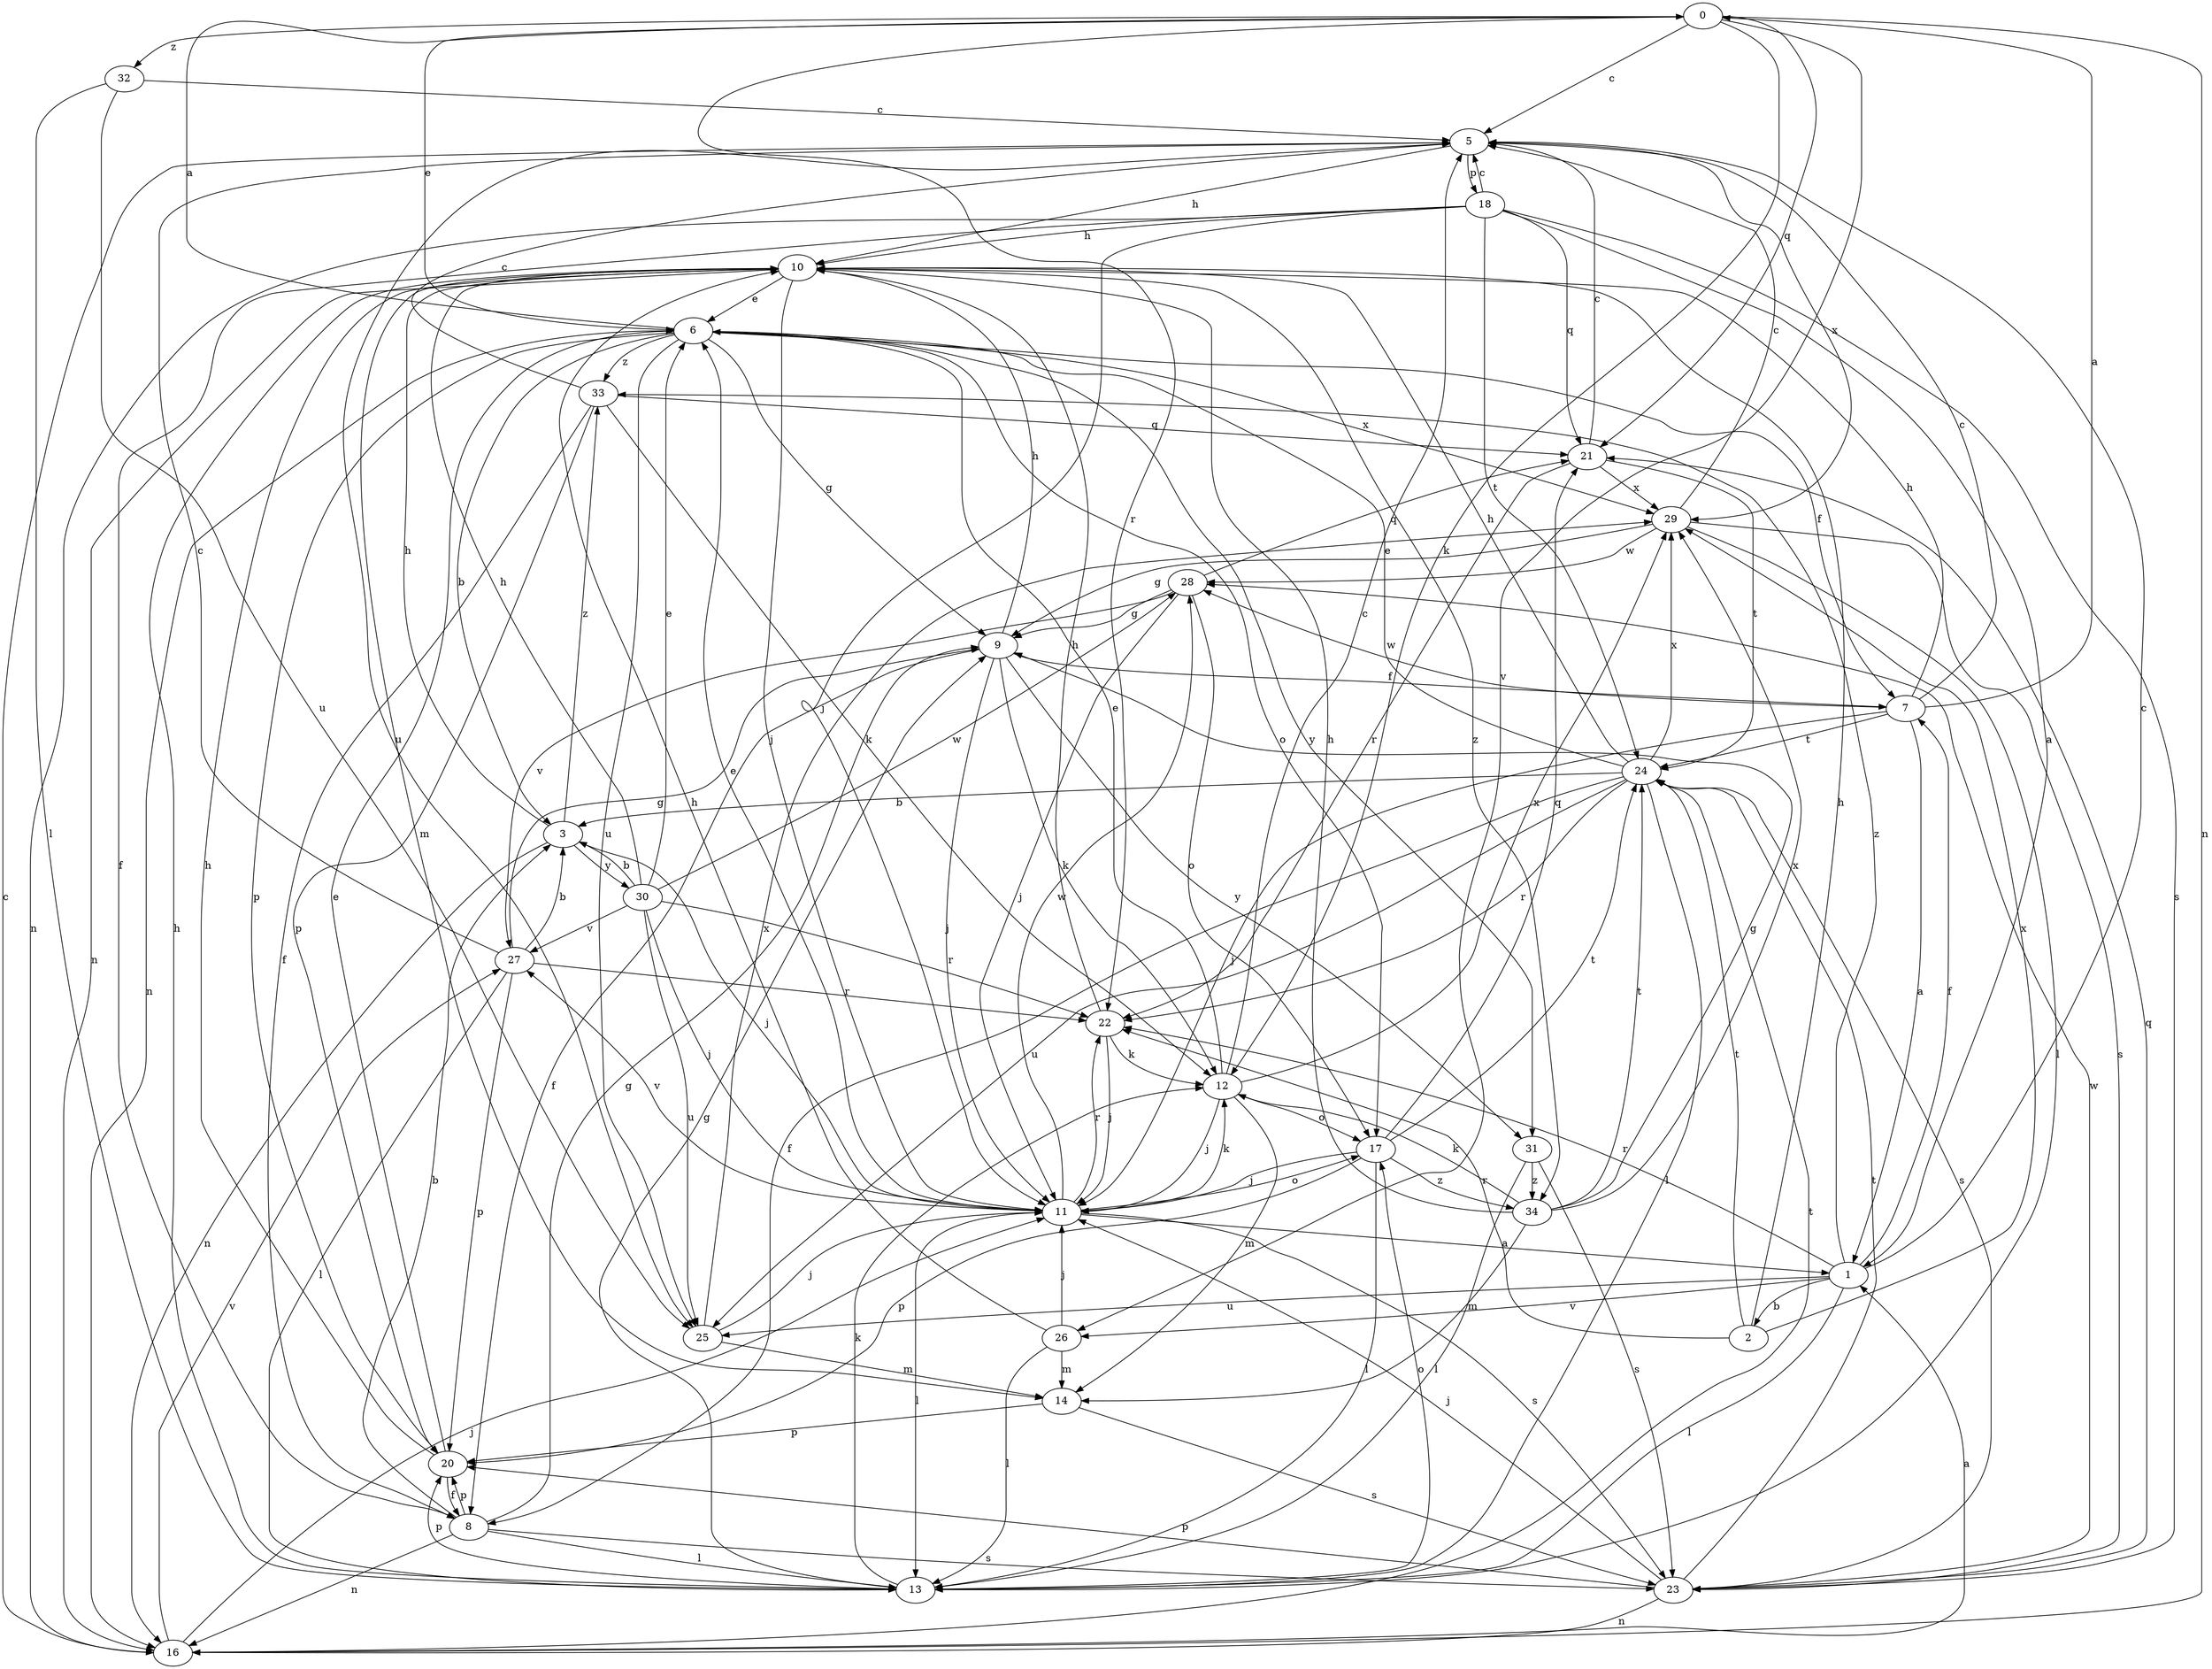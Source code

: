 strict digraph  {
0;
1;
2;
3;
5;
6;
7;
8;
9;
10;
11;
12;
13;
14;
16;
17;
18;
20;
21;
22;
23;
24;
25;
26;
27;
28;
29;
30;
31;
32;
33;
34;
0 -> 5  [label=c];
0 -> 6  [label=e];
0 -> 12  [label=k];
0 -> 16  [label=n];
0 -> 21  [label=q];
0 -> 22  [label=r];
0 -> 26  [label=v];
0 -> 32  [label=z];
1 -> 2  [label=b];
1 -> 5  [label=c];
1 -> 7  [label=f];
1 -> 13  [label=l];
1 -> 22  [label=r];
1 -> 25  [label=u];
1 -> 26  [label=v];
1 -> 33  [label=z];
2 -> 10  [label=h];
2 -> 22  [label=r];
2 -> 24  [label=t];
2 -> 29  [label=x];
3 -> 10  [label=h];
3 -> 11  [label=j];
3 -> 16  [label=n];
3 -> 30  [label=y];
3 -> 33  [label=z];
5 -> 10  [label=h];
5 -> 18  [label=p];
5 -> 25  [label=u];
5 -> 29  [label=x];
6 -> 0  [label=a];
6 -> 3  [label=b];
6 -> 7  [label=f];
6 -> 9  [label=g];
6 -> 16  [label=n];
6 -> 17  [label=o];
6 -> 20  [label=p];
6 -> 25  [label=u];
6 -> 29  [label=x];
6 -> 31  [label=y];
6 -> 33  [label=z];
7 -> 0  [label=a];
7 -> 1  [label=a];
7 -> 5  [label=c];
7 -> 10  [label=h];
7 -> 11  [label=j];
7 -> 24  [label=t];
7 -> 28  [label=w];
8 -> 3  [label=b];
8 -> 9  [label=g];
8 -> 13  [label=l];
8 -> 16  [label=n];
8 -> 20  [label=p];
8 -> 23  [label=s];
9 -> 7  [label=f];
9 -> 8  [label=f];
9 -> 10  [label=h];
9 -> 11  [label=j];
9 -> 12  [label=k];
9 -> 31  [label=y];
10 -> 6  [label=e];
10 -> 11  [label=j];
10 -> 14  [label=m];
10 -> 16  [label=n];
10 -> 34  [label=z];
11 -> 1  [label=a];
11 -> 6  [label=e];
11 -> 12  [label=k];
11 -> 13  [label=l];
11 -> 17  [label=o];
11 -> 22  [label=r];
11 -> 23  [label=s];
11 -> 27  [label=v];
11 -> 28  [label=w];
12 -> 5  [label=c];
12 -> 6  [label=e];
12 -> 11  [label=j];
12 -> 14  [label=m];
12 -> 17  [label=o];
12 -> 29  [label=x];
13 -> 9  [label=g];
13 -> 10  [label=h];
13 -> 12  [label=k];
13 -> 17  [label=o];
13 -> 20  [label=p];
14 -> 20  [label=p];
14 -> 23  [label=s];
16 -> 1  [label=a];
16 -> 5  [label=c];
16 -> 11  [label=j];
16 -> 24  [label=t];
16 -> 27  [label=v];
17 -> 11  [label=j];
17 -> 13  [label=l];
17 -> 20  [label=p];
17 -> 21  [label=q];
17 -> 24  [label=t];
17 -> 34  [label=z];
18 -> 1  [label=a];
18 -> 5  [label=c];
18 -> 8  [label=f];
18 -> 10  [label=h];
18 -> 11  [label=j];
18 -> 16  [label=n];
18 -> 21  [label=q];
18 -> 23  [label=s];
18 -> 24  [label=t];
20 -> 6  [label=e];
20 -> 8  [label=f];
20 -> 10  [label=h];
21 -> 5  [label=c];
21 -> 22  [label=r];
21 -> 24  [label=t];
21 -> 29  [label=x];
22 -> 10  [label=h];
22 -> 11  [label=j];
22 -> 12  [label=k];
23 -> 11  [label=j];
23 -> 16  [label=n];
23 -> 20  [label=p];
23 -> 21  [label=q];
23 -> 24  [label=t];
23 -> 28  [label=w];
24 -> 3  [label=b];
24 -> 6  [label=e];
24 -> 8  [label=f];
24 -> 10  [label=h];
24 -> 13  [label=l];
24 -> 22  [label=r];
24 -> 23  [label=s];
24 -> 25  [label=u];
24 -> 29  [label=x];
25 -> 11  [label=j];
25 -> 14  [label=m];
25 -> 29  [label=x];
26 -> 10  [label=h];
26 -> 11  [label=j];
26 -> 13  [label=l];
26 -> 14  [label=m];
27 -> 3  [label=b];
27 -> 5  [label=c];
27 -> 9  [label=g];
27 -> 13  [label=l];
27 -> 20  [label=p];
27 -> 22  [label=r];
28 -> 9  [label=g];
28 -> 11  [label=j];
28 -> 17  [label=o];
28 -> 21  [label=q];
28 -> 27  [label=v];
29 -> 5  [label=c];
29 -> 9  [label=g];
29 -> 13  [label=l];
29 -> 23  [label=s];
29 -> 28  [label=w];
30 -> 3  [label=b];
30 -> 6  [label=e];
30 -> 10  [label=h];
30 -> 11  [label=j];
30 -> 22  [label=r];
30 -> 25  [label=u];
30 -> 27  [label=v];
30 -> 28  [label=w];
31 -> 13  [label=l];
31 -> 23  [label=s];
31 -> 34  [label=z];
32 -> 5  [label=c];
32 -> 13  [label=l];
32 -> 25  [label=u];
33 -> 5  [label=c];
33 -> 8  [label=f];
33 -> 12  [label=k];
33 -> 20  [label=p];
33 -> 21  [label=q];
34 -> 9  [label=g];
34 -> 10  [label=h];
34 -> 12  [label=k];
34 -> 14  [label=m];
34 -> 24  [label=t];
34 -> 29  [label=x];
}
